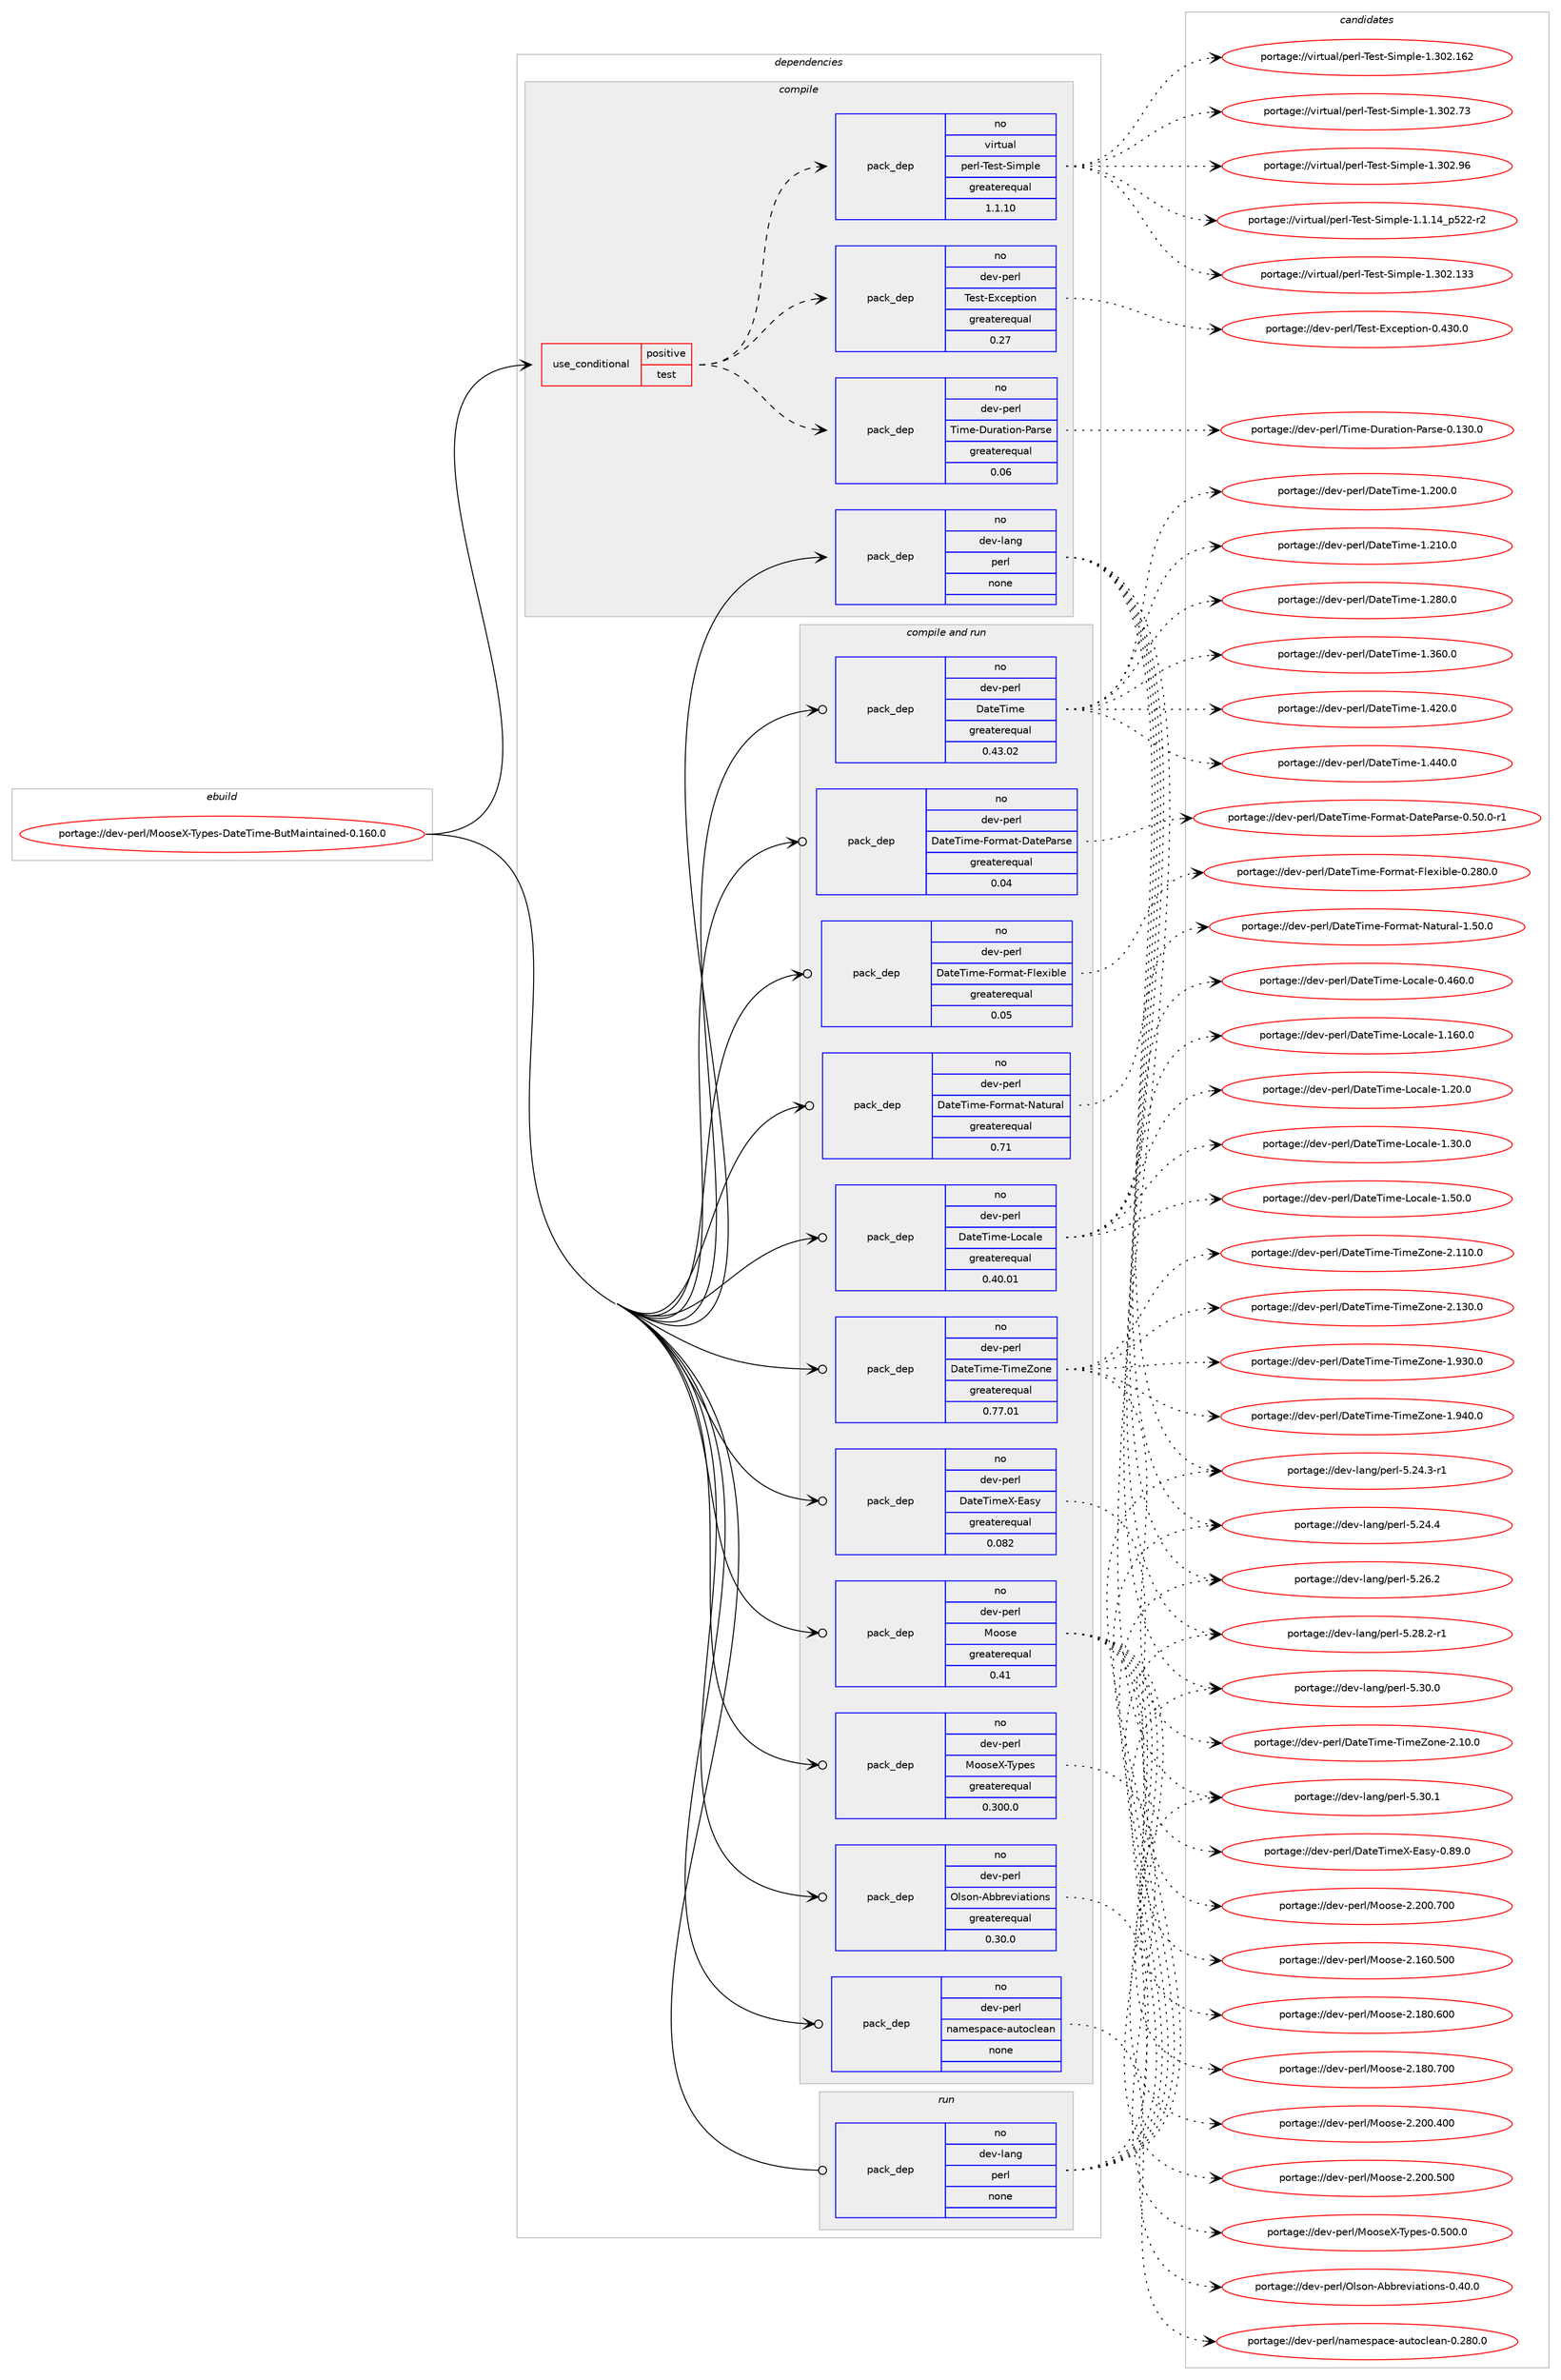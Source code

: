 digraph prolog {

# *************
# Graph options
# *************

newrank=true;
concentrate=true;
compound=true;
graph [rankdir=LR,fontname=Helvetica,fontsize=10,ranksep=1.5];#, ranksep=2.5, nodesep=0.2];
edge  [arrowhead=vee];
node  [fontname=Helvetica,fontsize=10];

# **********
# The ebuild
# **********

subgraph cluster_leftcol {
color=gray;
rank=same;
label=<<i>ebuild</i>>;
id [label="portage://dev-perl/MooseX-Types-DateTime-ButMaintained-0.160.0", color=red, width=4, href="../dev-perl/MooseX-Types-DateTime-ButMaintained-0.160.0.svg"];
}

# ****************
# The dependencies
# ****************

subgraph cluster_midcol {
color=gray;
label=<<i>dependencies</i>>;
subgraph cluster_compile {
fillcolor="#eeeeee";
style=filled;
label=<<i>compile</i>>;
subgraph cond23329 {
dependency117501 [label=<<TABLE BORDER="0" CELLBORDER="1" CELLSPACING="0" CELLPADDING="4"><TR><TD ROWSPAN="3" CELLPADDING="10">use_conditional</TD></TR><TR><TD>positive</TD></TR><TR><TD>test</TD></TR></TABLE>>, shape=none, color=red];
subgraph pack90987 {
dependency117502 [label=<<TABLE BORDER="0" CELLBORDER="1" CELLSPACING="0" CELLPADDING="4" WIDTH="220"><TR><TD ROWSPAN="6" CELLPADDING="30">pack_dep</TD></TR><TR><TD WIDTH="110">no</TD></TR><TR><TD>dev-perl</TD></TR><TR><TD>Test-Exception</TD></TR><TR><TD>greaterequal</TD></TR><TR><TD>0.27</TD></TR></TABLE>>, shape=none, color=blue];
}
dependency117501:e -> dependency117502:w [weight=20,style="dashed",arrowhead="vee"];
subgraph pack90988 {
dependency117503 [label=<<TABLE BORDER="0" CELLBORDER="1" CELLSPACING="0" CELLPADDING="4" WIDTH="220"><TR><TD ROWSPAN="6" CELLPADDING="30">pack_dep</TD></TR><TR><TD WIDTH="110">no</TD></TR><TR><TD>virtual</TD></TR><TR><TD>perl-Test-Simple</TD></TR><TR><TD>greaterequal</TD></TR><TR><TD>1.1.10</TD></TR></TABLE>>, shape=none, color=blue];
}
dependency117501:e -> dependency117503:w [weight=20,style="dashed",arrowhead="vee"];
subgraph pack90989 {
dependency117504 [label=<<TABLE BORDER="0" CELLBORDER="1" CELLSPACING="0" CELLPADDING="4" WIDTH="220"><TR><TD ROWSPAN="6" CELLPADDING="30">pack_dep</TD></TR><TR><TD WIDTH="110">no</TD></TR><TR><TD>dev-perl</TD></TR><TR><TD>Time-Duration-Parse</TD></TR><TR><TD>greaterequal</TD></TR><TR><TD>0.06</TD></TR></TABLE>>, shape=none, color=blue];
}
dependency117501:e -> dependency117504:w [weight=20,style="dashed",arrowhead="vee"];
}
id:e -> dependency117501:w [weight=20,style="solid",arrowhead="vee"];
subgraph pack90990 {
dependency117505 [label=<<TABLE BORDER="0" CELLBORDER="1" CELLSPACING="0" CELLPADDING="4" WIDTH="220"><TR><TD ROWSPAN="6" CELLPADDING="30">pack_dep</TD></TR><TR><TD WIDTH="110">no</TD></TR><TR><TD>dev-lang</TD></TR><TR><TD>perl</TD></TR><TR><TD>none</TD></TR><TR><TD></TD></TR></TABLE>>, shape=none, color=blue];
}
id:e -> dependency117505:w [weight=20,style="solid",arrowhead="vee"];
}
subgraph cluster_compileandrun {
fillcolor="#eeeeee";
style=filled;
label=<<i>compile and run</i>>;
subgraph pack90991 {
dependency117506 [label=<<TABLE BORDER="0" CELLBORDER="1" CELLSPACING="0" CELLPADDING="4" WIDTH="220"><TR><TD ROWSPAN="6" CELLPADDING="30">pack_dep</TD></TR><TR><TD WIDTH="110">no</TD></TR><TR><TD>dev-perl</TD></TR><TR><TD>DateTime</TD></TR><TR><TD>greaterequal</TD></TR><TR><TD>0.43.02</TD></TR></TABLE>>, shape=none, color=blue];
}
id:e -> dependency117506:w [weight=20,style="solid",arrowhead="odotvee"];
subgraph pack90992 {
dependency117507 [label=<<TABLE BORDER="0" CELLBORDER="1" CELLSPACING="0" CELLPADDING="4" WIDTH="220"><TR><TD ROWSPAN="6" CELLPADDING="30">pack_dep</TD></TR><TR><TD WIDTH="110">no</TD></TR><TR><TD>dev-perl</TD></TR><TR><TD>DateTime-Format-DateParse</TD></TR><TR><TD>greaterequal</TD></TR><TR><TD>0.04</TD></TR></TABLE>>, shape=none, color=blue];
}
id:e -> dependency117507:w [weight=20,style="solid",arrowhead="odotvee"];
subgraph pack90993 {
dependency117508 [label=<<TABLE BORDER="0" CELLBORDER="1" CELLSPACING="0" CELLPADDING="4" WIDTH="220"><TR><TD ROWSPAN="6" CELLPADDING="30">pack_dep</TD></TR><TR><TD WIDTH="110">no</TD></TR><TR><TD>dev-perl</TD></TR><TR><TD>DateTime-Format-Flexible</TD></TR><TR><TD>greaterequal</TD></TR><TR><TD>0.05</TD></TR></TABLE>>, shape=none, color=blue];
}
id:e -> dependency117508:w [weight=20,style="solid",arrowhead="odotvee"];
subgraph pack90994 {
dependency117509 [label=<<TABLE BORDER="0" CELLBORDER="1" CELLSPACING="0" CELLPADDING="4" WIDTH="220"><TR><TD ROWSPAN="6" CELLPADDING="30">pack_dep</TD></TR><TR><TD WIDTH="110">no</TD></TR><TR><TD>dev-perl</TD></TR><TR><TD>DateTime-Format-Natural</TD></TR><TR><TD>greaterequal</TD></TR><TR><TD>0.71</TD></TR></TABLE>>, shape=none, color=blue];
}
id:e -> dependency117509:w [weight=20,style="solid",arrowhead="odotvee"];
subgraph pack90995 {
dependency117510 [label=<<TABLE BORDER="0" CELLBORDER="1" CELLSPACING="0" CELLPADDING="4" WIDTH="220"><TR><TD ROWSPAN="6" CELLPADDING="30">pack_dep</TD></TR><TR><TD WIDTH="110">no</TD></TR><TR><TD>dev-perl</TD></TR><TR><TD>DateTime-Locale</TD></TR><TR><TD>greaterequal</TD></TR><TR><TD>0.40.01</TD></TR></TABLE>>, shape=none, color=blue];
}
id:e -> dependency117510:w [weight=20,style="solid",arrowhead="odotvee"];
subgraph pack90996 {
dependency117511 [label=<<TABLE BORDER="0" CELLBORDER="1" CELLSPACING="0" CELLPADDING="4" WIDTH="220"><TR><TD ROWSPAN="6" CELLPADDING="30">pack_dep</TD></TR><TR><TD WIDTH="110">no</TD></TR><TR><TD>dev-perl</TD></TR><TR><TD>DateTime-TimeZone</TD></TR><TR><TD>greaterequal</TD></TR><TR><TD>0.77.01</TD></TR></TABLE>>, shape=none, color=blue];
}
id:e -> dependency117511:w [weight=20,style="solid",arrowhead="odotvee"];
subgraph pack90997 {
dependency117512 [label=<<TABLE BORDER="0" CELLBORDER="1" CELLSPACING="0" CELLPADDING="4" WIDTH="220"><TR><TD ROWSPAN="6" CELLPADDING="30">pack_dep</TD></TR><TR><TD WIDTH="110">no</TD></TR><TR><TD>dev-perl</TD></TR><TR><TD>DateTimeX-Easy</TD></TR><TR><TD>greaterequal</TD></TR><TR><TD>0.082</TD></TR></TABLE>>, shape=none, color=blue];
}
id:e -> dependency117512:w [weight=20,style="solid",arrowhead="odotvee"];
subgraph pack90998 {
dependency117513 [label=<<TABLE BORDER="0" CELLBORDER="1" CELLSPACING="0" CELLPADDING="4" WIDTH="220"><TR><TD ROWSPAN="6" CELLPADDING="30">pack_dep</TD></TR><TR><TD WIDTH="110">no</TD></TR><TR><TD>dev-perl</TD></TR><TR><TD>Moose</TD></TR><TR><TD>greaterequal</TD></TR><TR><TD>0.41</TD></TR></TABLE>>, shape=none, color=blue];
}
id:e -> dependency117513:w [weight=20,style="solid",arrowhead="odotvee"];
subgraph pack90999 {
dependency117514 [label=<<TABLE BORDER="0" CELLBORDER="1" CELLSPACING="0" CELLPADDING="4" WIDTH="220"><TR><TD ROWSPAN="6" CELLPADDING="30">pack_dep</TD></TR><TR><TD WIDTH="110">no</TD></TR><TR><TD>dev-perl</TD></TR><TR><TD>MooseX-Types</TD></TR><TR><TD>greaterequal</TD></TR><TR><TD>0.300.0</TD></TR></TABLE>>, shape=none, color=blue];
}
id:e -> dependency117514:w [weight=20,style="solid",arrowhead="odotvee"];
subgraph pack91000 {
dependency117515 [label=<<TABLE BORDER="0" CELLBORDER="1" CELLSPACING="0" CELLPADDING="4" WIDTH="220"><TR><TD ROWSPAN="6" CELLPADDING="30">pack_dep</TD></TR><TR><TD WIDTH="110">no</TD></TR><TR><TD>dev-perl</TD></TR><TR><TD>Olson-Abbreviations</TD></TR><TR><TD>greaterequal</TD></TR><TR><TD>0.30.0</TD></TR></TABLE>>, shape=none, color=blue];
}
id:e -> dependency117515:w [weight=20,style="solid",arrowhead="odotvee"];
subgraph pack91001 {
dependency117516 [label=<<TABLE BORDER="0" CELLBORDER="1" CELLSPACING="0" CELLPADDING="4" WIDTH="220"><TR><TD ROWSPAN="6" CELLPADDING="30">pack_dep</TD></TR><TR><TD WIDTH="110">no</TD></TR><TR><TD>dev-perl</TD></TR><TR><TD>namespace-autoclean</TD></TR><TR><TD>none</TD></TR><TR><TD></TD></TR></TABLE>>, shape=none, color=blue];
}
id:e -> dependency117516:w [weight=20,style="solid",arrowhead="odotvee"];
}
subgraph cluster_run {
fillcolor="#eeeeee";
style=filled;
label=<<i>run</i>>;
subgraph pack91002 {
dependency117517 [label=<<TABLE BORDER="0" CELLBORDER="1" CELLSPACING="0" CELLPADDING="4" WIDTH="220"><TR><TD ROWSPAN="6" CELLPADDING="30">pack_dep</TD></TR><TR><TD WIDTH="110">no</TD></TR><TR><TD>dev-lang</TD></TR><TR><TD>perl</TD></TR><TR><TD>none</TD></TR><TR><TD></TD></TR></TABLE>>, shape=none, color=blue];
}
id:e -> dependency117517:w [weight=20,style="solid",arrowhead="odot"];
}
}

# **************
# The candidates
# **************

subgraph cluster_choices {
rank=same;
color=gray;
label=<<i>candidates</i>>;

subgraph choice90987 {
color=black;
nodesep=1;
choiceportage1001011184511210111410847841011151164569120991011121161051111104548465251484648 [label="portage://dev-perl/Test-Exception-0.430.0", color=red, width=4,href="../dev-perl/Test-Exception-0.430.0.svg"];
dependency117502:e -> choiceportage1001011184511210111410847841011151164569120991011121161051111104548465251484648:w [style=dotted,weight="100"];
}
subgraph choice90988 {
color=black;
nodesep=1;
choiceportage11810511411611797108471121011141084584101115116458310510911210810145494649464952951125350504511450 [label="portage://virtual/perl-Test-Simple-1.1.14_p522-r2", color=red, width=4,href="../virtual/perl-Test-Simple-1.1.14_p522-r2.svg"];
choiceportage11810511411611797108471121011141084584101115116458310510911210810145494651485046495151 [label="portage://virtual/perl-Test-Simple-1.302.133", color=red, width=4,href="../virtual/perl-Test-Simple-1.302.133.svg"];
choiceportage11810511411611797108471121011141084584101115116458310510911210810145494651485046495450 [label="portage://virtual/perl-Test-Simple-1.302.162", color=red, width=4,href="../virtual/perl-Test-Simple-1.302.162.svg"];
choiceportage118105114116117971084711210111410845841011151164583105109112108101454946514850465551 [label="portage://virtual/perl-Test-Simple-1.302.73", color=red, width=4,href="../virtual/perl-Test-Simple-1.302.73.svg"];
choiceportage118105114116117971084711210111410845841011151164583105109112108101454946514850465754 [label="portage://virtual/perl-Test-Simple-1.302.96", color=red, width=4,href="../virtual/perl-Test-Simple-1.302.96.svg"];
dependency117503:e -> choiceportage11810511411611797108471121011141084584101115116458310510911210810145494649464952951125350504511450:w [style=dotted,weight="100"];
dependency117503:e -> choiceportage11810511411611797108471121011141084584101115116458310510911210810145494651485046495151:w [style=dotted,weight="100"];
dependency117503:e -> choiceportage11810511411611797108471121011141084584101115116458310510911210810145494651485046495450:w [style=dotted,weight="100"];
dependency117503:e -> choiceportage118105114116117971084711210111410845841011151164583105109112108101454946514850465551:w [style=dotted,weight="100"];
dependency117503:e -> choiceportage118105114116117971084711210111410845841011151164583105109112108101454946514850465754:w [style=dotted,weight="100"];
}
subgraph choice90989 {
color=black;
nodesep=1;
choiceportage1001011184511210111410847841051091014568117114971161051111104580971141151014548464951484648 [label="portage://dev-perl/Time-Duration-Parse-0.130.0", color=red, width=4,href="../dev-perl/Time-Duration-Parse-0.130.0.svg"];
dependency117504:e -> choiceportage1001011184511210111410847841051091014568117114971161051111104580971141151014548464951484648:w [style=dotted,weight="100"];
}
subgraph choice90990 {
color=black;
nodesep=1;
choiceportage100101118451089711010347112101114108455346505246514511449 [label="portage://dev-lang/perl-5.24.3-r1", color=red, width=4,href="../dev-lang/perl-5.24.3-r1.svg"];
choiceportage10010111845108971101034711210111410845534650524652 [label="portage://dev-lang/perl-5.24.4", color=red, width=4,href="../dev-lang/perl-5.24.4.svg"];
choiceportage10010111845108971101034711210111410845534650544650 [label="portage://dev-lang/perl-5.26.2", color=red, width=4,href="../dev-lang/perl-5.26.2.svg"];
choiceportage100101118451089711010347112101114108455346505646504511449 [label="portage://dev-lang/perl-5.28.2-r1", color=red, width=4,href="../dev-lang/perl-5.28.2-r1.svg"];
choiceportage10010111845108971101034711210111410845534651484648 [label="portage://dev-lang/perl-5.30.0", color=red, width=4,href="../dev-lang/perl-5.30.0.svg"];
choiceportage10010111845108971101034711210111410845534651484649 [label="portage://dev-lang/perl-5.30.1", color=red, width=4,href="../dev-lang/perl-5.30.1.svg"];
dependency117505:e -> choiceportage100101118451089711010347112101114108455346505246514511449:w [style=dotted,weight="100"];
dependency117505:e -> choiceportage10010111845108971101034711210111410845534650524652:w [style=dotted,weight="100"];
dependency117505:e -> choiceportage10010111845108971101034711210111410845534650544650:w [style=dotted,weight="100"];
dependency117505:e -> choiceportage100101118451089711010347112101114108455346505646504511449:w [style=dotted,weight="100"];
dependency117505:e -> choiceportage10010111845108971101034711210111410845534651484648:w [style=dotted,weight="100"];
dependency117505:e -> choiceportage10010111845108971101034711210111410845534651484649:w [style=dotted,weight="100"];
}
subgraph choice90991 {
color=black;
nodesep=1;
choiceportage10010111845112101114108476897116101841051091014549465048484648 [label="portage://dev-perl/DateTime-1.200.0", color=red, width=4,href="../dev-perl/DateTime-1.200.0.svg"];
choiceportage10010111845112101114108476897116101841051091014549465049484648 [label="portage://dev-perl/DateTime-1.210.0", color=red, width=4,href="../dev-perl/DateTime-1.210.0.svg"];
choiceportage10010111845112101114108476897116101841051091014549465056484648 [label="portage://dev-perl/DateTime-1.280.0", color=red, width=4,href="../dev-perl/DateTime-1.280.0.svg"];
choiceportage10010111845112101114108476897116101841051091014549465154484648 [label="portage://dev-perl/DateTime-1.360.0", color=red, width=4,href="../dev-perl/DateTime-1.360.0.svg"];
choiceportage10010111845112101114108476897116101841051091014549465250484648 [label="portage://dev-perl/DateTime-1.420.0", color=red, width=4,href="../dev-perl/DateTime-1.420.0.svg"];
choiceportage10010111845112101114108476897116101841051091014549465252484648 [label="portage://dev-perl/DateTime-1.440.0", color=red, width=4,href="../dev-perl/DateTime-1.440.0.svg"];
dependency117506:e -> choiceportage10010111845112101114108476897116101841051091014549465048484648:w [style=dotted,weight="100"];
dependency117506:e -> choiceportage10010111845112101114108476897116101841051091014549465049484648:w [style=dotted,weight="100"];
dependency117506:e -> choiceportage10010111845112101114108476897116101841051091014549465056484648:w [style=dotted,weight="100"];
dependency117506:e -> choiceportage10010111845112101114108476897116101841051091014549465154484648:w [style=dotted,weight="100"];
dependency117506:e -> choiceportage10010111845112101114108476897116101841051091014549465250484648:w [style=dotted,weight="100"];
dependency117506:e -> choiceportage10010111845112101114108476897116101841051091014549465252484648:w [style=dotted,weight="100"];
}
subgraph choice90992 {
color=black;
nodesep=1;
choiceportage10010111845112101114108476897116101841051091014570111114109971164568971161018097114115101454846534846484511449 [label="portage://dev-perl/DateTime-Format-DateParse-0.50.0-r1", color=red, width=4,href="../dev-perl/DateTime-Format-DateParse-0.50.0-r1.svg"];
dependency117507:e -> choiceportage10010111845112101114108476897116101841051091014570111114109971164568971161018097114115101454846534846484511449:w [style=dotted,weight="100"];
}
subgraph choice90993 {
color=black;
nodesep=1;
choiceportage10010111845112101114108476897116101841051091014570111114109971164570108101120105981081014548465056484648 [label="portage://dev-perl/DateTime-Format-Flexible-0.280.0", color=red, width=4,href="../dev-perl/DateTime-Format-Flexible-0.280.0.svg"];
dependency117508:e -> choiceportage10010111845112101114108476897116101841051091014570111114109971164570108101120105981081014548465056484648:w [style=dotted,weight="100"];
}
subgraph choice90994 {
color=black;
nodesep=1;
choiceportage10010111845112101114108476897116101841051091014570111114109971164578971161171149710845494653484648 [label="portage://dev-perl/DateTime-Format-Natural-1.50.0", color=red, width=4,href="../dev-perl/DateTime-Format-Natural-1.50.0.svg"];
dependency117509:e -> choiceportage10010111845112101114108476897116101841051091014570111114109971164578971161171149710845494653484648:w [style=dotted,weight="100"];
}
subgraph choice90995 {
color=black;
nodesep=1;
choiceportage1001011184511210111410847689711610184105109101457611199971081014548465254484648 [label="portage://dev-perl/DateTime-Locale-0.460.0", color=red, width=4,href="../dev-perl/DateTime-Locale-0.460.0.svg"];
choiceportage1001011184511210111410847689711610184105109101457611199971081014549464954484648 [label="portage://dev-perl/DateTime-Locale-1.160.0", color=red, width=4,href="../dev-perl/DateTime-Locale-1.160.0.svg"];
choiceportage10010111845112101114108476897116101841051091014576111999710810145494650484648 [label="portage://dev-perl/DateTime-Locale-1.20.0", color=red, width=4,href="../dev-perl/DateTime-Locale-1.20.0.svg"];
choiceportage10010111845112101114108476897116101841051091014576111999710810145494651484648 [label="portage://dev-perl/DateTime-Locale-1.30.0", color=red, width=4,href="../dev-perl/DateTime-Locale-1.30.0.svg"];
choiceportage10010111845112101114108476897116101841051091014576111999710810145494653484648 [label="portage://dev-perl/DateTime-Locale-1.50.0", color=red, width=4,href="../dev-perl/DateTime-Locale-1.50.0.svg"];
dependency117510:e -> choiceportage1001011184511210111410847689711610184105109101457611199971081014548465254484648:w [style=dotted,weight="100"];
dependency117510:e -> choiceportage1001011184511210111410847689711610184105109101457611199971081014549464954484648:w [style=dotted,weight="100"];
dependency117510:e -> choiceportage10010111845112101114108476897116101841051091014576111999710810145494650484648:w [style=dotted,weight="100"];
dependency117510:e -> choiceportage10010111845112101114108476897116101841051091014576111999710810145494651484648:w [style=dotted,weight="100"];
dependency117510:e -> choiceportage10010111845112101114108476897116101841051091014576111999710810145494653484648:w [style=dotted,weight="100"];
}
subgraph choice90996 {
color=black;
nodesep=1;
choiceportage10010111845112101114108476897116101841051091014584105109101901111101014549465751484648 [label="portage://dev-perl/DateTime-TimeZone-1.930.0", color=red, width=4,href="../dev-perl/DateTime-TimeZone-1.930.0.svg"];
choiceportage10010111845112101114108476897116101841051091014584105109101901111101014549465752484648 [label="portage://dev-perl/DateTime-TimeZone-1.940.0", color=red, width=4,href="../dev-perl/DateTime-TimeZone-1.940.0.svg"];
choiceportage100101118451121011141084768971161018410510910145841051091019011111010145504649484648 [label="portage://dev-perl/DateTime-TimeZone-2.10.0", color=red, width=4,href="../dev-perl/DateTime-TimeZone-2.10.0.svg"];
choiceportage10010111845112101114108476897116101841051091014584105109101901111101014550464949484648 [label="portage://dev-perl/DateTime-TimeZone-2.110.0", color=red, width=4,href="../dev-perl/DateTime-TimeZone-2.110.0.svg"];
choiceportage10010111845112101114108476897116101841051091014584105109101901111101014550464951484648 [label="portage://dev-perl/DateTime-TimeZone-2.130.0", color=red, width=4,href="../dev-perl/DateTime-TimeZone-2.130.0.svg"];
dependency117511:e -> choiceportage10010111845112101114108476897116101841051091014584105109101901111101014549465751484648:w [style=dotted,weight="100"];
dependency117511:e -> choiceportage10010111845112101114108476897116101841051091014584105109101901111101014549465752484648:w [style=dotted,weight="100"];
dependency117511:e -> choiceportage100101118451121011141084768971161018410510910145841051091019011111010145504649484648:w [style=dotted,weight="100"];
dependency117511:e -> choiceportage10010111845112101114108476897116101841051091014584105109101901111101014550464949484648:w [style=dotted,weight="100"];
dependency117511:e -> choiceportage10010111845112101114108476897116101841051091014584105109101901111101014550464951484648:w [style=dotted,weight="100"];
}
subgraph choice90997 {
color=black;
nodesep=1;
choiceportage10010111845112101114108476897116101841051091018845699711512145484656574648 [label="portage://dev-perl/DateTimeX-Easy-0.89.0", color=red, width=4,href="../dev-perl/DateTimeX-Easy-0.89.0.svg"];
dependency117512:e -> choiceportage10010111845112101114108476897116101841051091018845699711512145484656574648:w [style=dotted,weight="100"];
}
subgraph choice90998 {
color=black;
nodesep=1;
choiceportage10010111845112101114108477711111111510145504649544846534848 [label="portage://dev-perl/Moose-2.160.500", color=red, width=4,href="../dev-perl/Moose-2.160.500.svg"];
choiceportage10010111845112101114108477711111111510145504649564846544848 [label="portage://dev-perl/Moose-2.180.600", color=red, width=4,href="../dev-perl/Moose-2.180.600.svg"];
choiceportage10010111845112101114108477711111111510145504649564846554848 [label="portage://dev-perl/Moose-2.180.700", color=red, width=4,href="../dev-perl/Moose-2.180.700.svg"];
choiceportage10010111845112101114108477711111111510145504650484846524848 [label="portage://dev-perl/Moose-2.200.400", color=red, width=4,href="../dev-perl/Moose-2.200.400.svg"];
choiceportage10010111845112101114108477711111111510145504650484846534848 [label="portage://dev-perl/Moose-2.200.500", color=red, width=4,href="../dev-perl/Moose-2.200.500.svg"];
choiceportage10010111845112101114108477711111111510145504650484846554848 [label="portage://dev-perl/Moose-2.200.700", color=red, width=4,href="../dev-perl/Moose-2.200.700.svg"];
dependency117513:e -> choiceportage10010111845112101114108477711111111510145504649544846534848:w [style=dotted,weight="100"];
dependency117513:e -> choiceportage10010111845112101114108477711111111510145504649564846544848:w [style=dotted,weight="100"];
dependency117513:e -> choiceportage10010111845112101114108477711111111510145504649564846554848:w [style=dotted,weight="100"];
dependency117513:e -> choiceportage10010111845112101114108477711111111510145504650484846524848:w [style=dotted,weight="100"];
dependency117513:e -> choiceportage10010111845112101114108477711111111510145504650484846534848:w [style=dotted,weight="100"];
dependency117513:e -> choiceportage10010111845112101114108477711111111510145504650484846554848:w [style=dotted,weight="100"];
}
subgraph choice90999 {
color=black;
nodesep=1;
choiceportage1001011184511210111410847771111111151018845841211121011154548465348484648 [label="portage://dev-perl/MooseX-Types-0.500.0", color=red, width=4,href="../dev-perl/MooseX-Types-0.500.0.svg"];
dependency117514:e -> choiceportage1001011184511210111410847771111111151018845841211121011154548465348484648:w [style=dotted,weight="100"];
}
subgraph choice91000 {
color=black;
nodesep=1;
choiceportage100101118451121011141084779108115111110456598981141011181059711610511111011545484652484648 [label="portage://dev-perl/Olson-Abbreviations-0.40.0", color=red, width=4,href="../dev-perl/Olson-Abbreviations-0.40.0.svg"];
dependency117515:e -> choiceportage100101118451121011141084779108115111110456598981141011181059711610511111011545484652484648:w [style=dotted,weight="100"];
}
subgraph choice91001 {
color=black;
nodesep=1;
choiceportage1001011184511210111410847110971091011151129799101459711711611199108101971104548465056484648 [label="portage://dev-perl/namespace-autoclean-0.280.0", color=red, width=4,href="../dev-perl/namespace-autoclean-0.280.0.svg"];
dependency117516:e -> choiceportage1001011184511210111410847110971091011151129799101459711711611199108101971104548465056484648:w [style=dotted,weight="100"];
}
subgraph choice91002 {
color=black;
nodesep=1;
choiceportage100101118451089711010347112101114108455346505246514511449 [label="portage://dev-lang/perl-5.24.3-r1", color=red, width=4,href="../dev-lang/perl-5.24.3-r1.svg"];
choiceportage10010111845108971101034711210111410845534650524652 [label="portage://dev-lang/perl-5.24.4", color=red, width=4,href="../dev-lang/perl-5.24.4.svg"];
choiceportage10010111845108971101034711210111410845534650544650 [label="portage://dev-lang/perl-5.26.2", color=red, width=4,href="../dev-lang/perl-5.26.2.svg"];
choiceportage100101118451089711010347112101114108455346505646504511449 [label="portage://dev-lang/perl-5.28.2-r1", color=red, width=4,href="../dev-lang/perl-5.28.2-r1.svg"];
choiceportage10010111845108971101034711210111410845534651484648 [label="portage://dev-lang/perl-5.30.0", color=red, width=4,href="../dev-lang/perl-5.30.0.svg"];
choiceportage10010111845108971101034711210111410845534651484649 [label="portage://dev-lang/perl-5.30.1", color=red, width=4,href="../dev-lang/perl-5.30.1.svg"];
dependency117517:e -> choiceportage100101118451089711010347112101114108455346505246514511449:w [style=dotted,weight="100"];
dependency117517:e -> choiceportage10010111845108971101034711210111410845534650524652:w [style=dotted,weight="100"];
dependency117517:e -> choiceportage10010111845108971101034711210111410845534650544650:w [style=dotted,weight="100"];
dependency117517:e -> choiceportage100101118451089711010347112101114108455346505646504511449:w [style=dotted,weight="100"];
dependency117517:e -> choiceportage10010111845108971101034711210111410845534651484648:w [style=dotted,weight="100"];
dependency117517:e -> choiceportage10010111845108971101034711210111410845534651484649:w [style=dotted,weight="100"];
}
}

}
